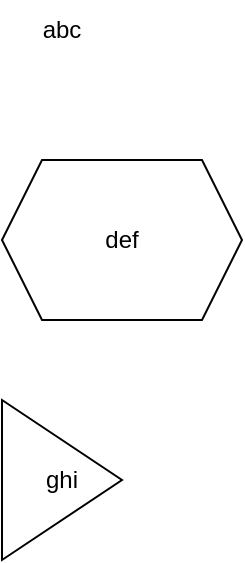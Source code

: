 <mxfile version="21.6.8" type="device">
  <diagram name="Page-1" id="jyg3iP5EI2lIS_lME89b">
    <mxGraphModel dx="1022" dy="619" grid="1" gridSize="10" guides="1" tooltips="1" connect="1" arrows="1" fold="1" page="1" pageScale="1" pageWidth="1100" pageHeight="850" math="0" shadow="0">
      <root>
        <mxCell id="0" />
        <mxCell id="1" parent="0" />
        <mxCell id="gE0YNY7i0Ayhv0coj1sJ-1" value="abc" style="text;html=1;strokeColor=none;fillColor=none;align=center;verticalAlign=middle;whiteSpace=wrap;rounded=0;" vertex="1" parent="1">
          <mxGeometry x="80" y="80" width="60" height="30" as="geometry" />
        </mxCell>
        <mxCell id="gE0YNY7i0Ayhv0coj1sJ-2" value="def" style="shape=hexagon;perimeter=hexagonPerimeter2;whiteSpace=wrap;html=1;fixedSize=1;" vertex="1" parent="1">
          <mxGeometry x="80" y="160" width="120" height="80" as="geometry" />
        </mxCell>
        <mxCell id="gE0YNY7i0Ayhv0coj1sJ-3" value="ghi" style="triangle;whiteSpace=wrap;html=1;" vertex="1" parent="1">
          <mxGeometry x="80" y="280" width="60" height="80" as="geometry" />
        </mxCell>
      </root>
    </mxGraphModel>
  </diagram>
</mxfile>
